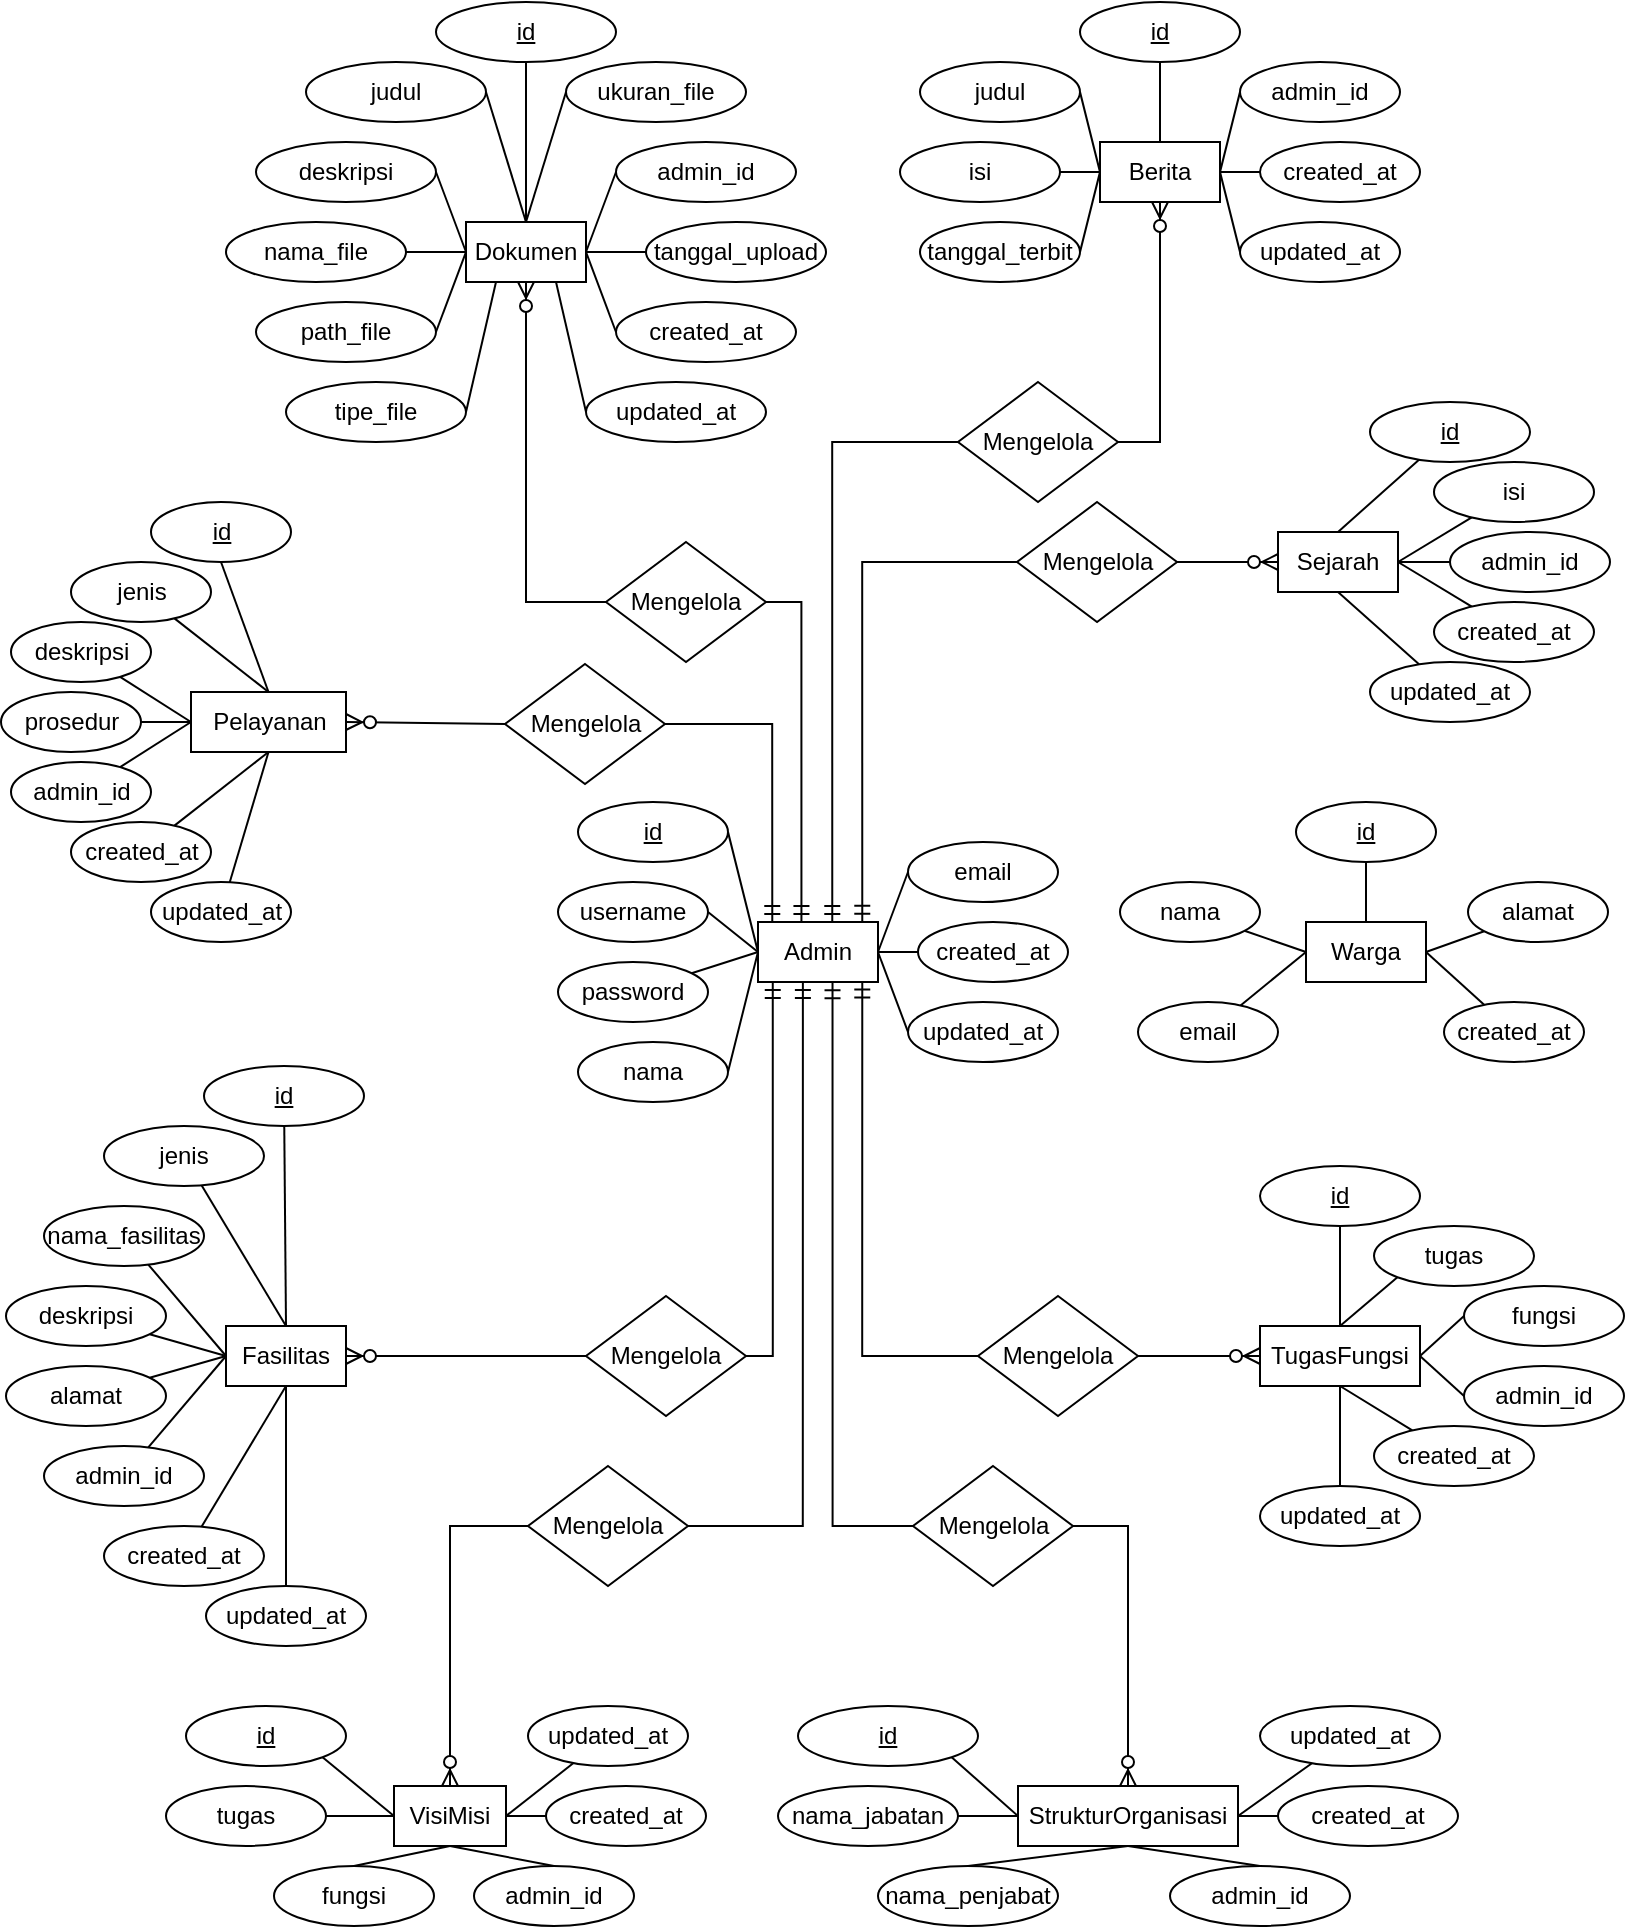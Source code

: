 <mxfile version="27.0.5">
  <diagram name="Page-1" id="Gd6AUDYWB9hMmStg1P0N">
    <mxGraphModel dx="1123" dy="920" grid="1" gridSize="10" guides="1" tooltips="1" connect="1" arrows="1" fold="1" page="1" pageScale="1" pageWidth="827" pageHeight="1169" math="0" shadow="0">
      <root>
        <mxCell id="0" />
        <mxCell id="1" parent="0" />
        <mxCell id="0zm7XcYfvjShml4HNNp9-40" style="rounded=0;orthogonalLoop=1;jettySize=auto;html=1;entryX=1;entryY=0.5;entryDx=0;entryDy=0;endArrow=none;startFill=0;exitX=0;exitY=0.5;exitDx=0;exitDy=0;movable=1;resizable=1;rotatable=1;deletable=1;editable=1;locked=0;connectable=1;" parent="1" source="0zm7XcYfvjShml4HNNp9-1" target="0zm7XcYfvjShml4HNNp9-13" edge="1">
          <mxGeometry relative="1" as="geometry">
            <mxPoint x="376" y="565" as="sourcePoint" />
          </mxGeometry>
        </mxCell>
        <mxCell id="0zm7XcYfvjShml4HNNp9-1" value="Admin" style="html=1;dashed=0;whiteSpace=wrap;movable=1;resizable=1;rotatable=1;deletable=1;editable=1;locked=0;connectable=1;" parent="1" vertex="1">
          <mxGeometry x="386" y="550" width="60" height="30" as="geometry" />
        </mxCell>
        <mxCell id="0zm7XcYfvjShml4HNNp9-47" style="rounded=0;orthogonalLoop=1;jettySize=auto;html=1;entryX=0.5;entryY=1;entryDx=0;entryDy=0;endArrow=none;startFill=0;movable=1;resizable=1;rotatable=1;deletable=1;editable=1;locked=0;connectable=1;" parent="1" source="0zm7XcYfvjShml4HNNp9-4" target="0zm7XcYfvjShml4HNNp9-26" edge="1">
          <mxGeometry relative="1" as="geometry" />
        </mxCell>
        <mxCell id="0zm7XcYfvjShml4HNNp9-48" style="rounded=0;orthogonalLoop=1;jettySize=auto;html=1;entryX=1;entryY=0.5;entryDx=0;entryDy=0;endArrow=none;startFill=0;exitX=0.5;exitY=0;exitDx=0;exitDy=0;movable=1;resizable=1;rotatable=1;deletable=1;editable=1;locked=0;connectable=1;" parent="1" source="0zm7XcYfvjShml4HNNp9-4" target="0zm7XcYfvjShml4HNNp9-27" edge="1">
          <mxGeometry relative="1" as="geometry" />
        </mxCell>
        <mxCell id="0zm7XcYfvjShml4HNNp9-49" style="rounded=0;orthogonalLoop=1;jettySize=auto;html=1;entryX=0;entryY=0.5;entryDx=0;entryDy=0;endArrow=none;startFill=0;exitX=0.5;exitY=0;exitDx=0;exitDy=0;movable=1;resizable=1;rotatable=1;deletable=1;editable=1;locked=0;connectable=1;" parent="1" source="0zm7XcYfvjShml4HNNp9-4" target="0zm7XcYfvjShml4HNNp9-35" edge="1">
          <mxGeometry relative="1" as="geometry" />
        </mxCell>
        <mxCell id="0zm7XcYfvjShml4HNNp9-4" value="Dokumen" style="html=1;dashed=0;whiteSpace=wrap;movable=1;resizable=1;rotatable=1;deletable=1;editable=1;locked=0;connectable=1;" parent="1" vertex="1">
          <mxGeometry x="240" y="200" width="60" height="30" as="geometry" />
        </mxCell>
        <mxCell id="0zm7XcYfvjShml4HNNp9-65" style="rounded=0;orthogonalLoop=1;jettySize=auto;html=1;entryX=0.5;entryY=1;entryDx=0;entryDy=0;endArrow=none;startFill=0;movable=1;resizable=1;rotatable=1;deletable=1;editable=1;locked=0;connectable=1;" parent="1" source="0zm7XcYfvjShml4HNNp9-7" target="0zm7XcYfvjShml4HNNp9-58" edge="1">
          <mxGeometry relative="1" as="geometry" />
        </mxCell>
        <mxCell id="0zm7XcYfvjShml4HNNp9-7" value="Berita" style="html=1;dashed=0;whiteSpace=wrap;movable=1;resizable=1;rotatable=1;deletable=1;editable=1;locked=0;connectable=1;" parent="1" vertex="1">
          <mxGeometry x="557" y="160" width="60" height="30" as="geometry" />
        </mxCell>
        <mxCell id="0zm7XcYfvjShml4HNNp9-8" value="Sejarah" style="html=1;dashed=0;whiteSpace=wrap;" parent="1" vertex="1">
          <mxGeometry x="646" y="355" width="60" height="30" as="geometry" />
        </mxCell>
        <mxCell id="0zm7XcYfvjShml4HNNp9-9" value="StrukturOrganisasi" style="html=1;dashed=0;whiteSpace=wrap;" parent="1" vertex="1">
          <mxGeometry x="516" y="982" width="110" height="30" as="geometry" />
        </mxCell>
        <mxCell id="0zm7XcYfvjShml4HNNp9-11" value="Fasilitas" style="html=1;dashed=0;whiteSpace=wrap;" parent="1" vertex="1">
          <mxGeometry x="120" y="752" width="60" height="30" as="geometry" />
        </mxCell>
        <mxCell id="0zm7XcYfvjShml4HNNp9-12" value="Warga" style="html=1;dashed=0;whiteSpace=wrap;" parent="1" vertex="1">
          <mxGeometry x="660" y="550" width="60" height="30" as="geometry" />
        </mxCell>
        <mxCell id="0zm7XcYfvjShml4HNNp9-13" value="id" style="ellipse;whiteSpace=wrap;html=1;align=center;fontStyle=4;movable=1;resizable=1;rotatable=1;deletable=1;editable=1;locked=0;connectable=1;" parent="1" vertex="1">
          <mxGeometry x="296" y="490" width="75" height="30" as="geometry" />
        </mxCell>
        <mxCell id="0zm7XcYfvjShml4HNNp9-41" style="rounded=0;orthogonalLoop=1;jettySize=auto;html=1;entryX=0;entryY=0.5;entryDx=0;entryDy=0;endArrow=none;startFill=0;exitX=1;exitY=0.5;exitDx=0;exitDy=0;movable=1;resizable=1;rotatable=1;deletable=1;editable=1;locked=0;connectable=1;" parent="1" source="0zm7XcYfvjShml4HNNp9-18" target="0zm7XcYfvjShml4HNNp9-1" edge="1">
          <mxGeometry relative="1" as="geometry">
            <mxPoint x="376" y="565" as="targetPoint" />
          </mxGeometry>
        </mxCell>
        <mxCell id="0zm7XcYfvjShml4HNNp9-18" value="username" style="ellipse;whiteSpace=wrap;html=1;align=center;movable=1;resizable=1;rotatable=1;deletable=1;editable=1;locked=0;connectable=1;" parent="1" vertex="1">
          <mxGeometry x="286" y="530" width="75" height="30" as="geometry" />
        </mxCell>
        <mxCell id="0zm7XcYfvjShml4HNNp9-42" style="rounded=0;orthogonalLoop=1;jettySize=auto;html=1;entryX=0;entryY=0.5;entryDx=0;entryDy=0;endArrow=none;startFill=0;movable=1;resizable=1;rotatable=1;deletable=1;editable=1;locked=0;connectable=1;" parent="1" source="0zm7XcYfvjShml4HNNp9-19" target="0zm7XcYfvjShml4HNNp9-1" edge="1">
          <mxGeometry relative="1" as="geometry">
            <mxPoint x="376" y="565" as="targetPoint" />
          </mxGeometry>
        </mxCell>
        <mxCell id="0zm7XcYfvjShml4HNNp9-19" value="password" style="ellipse;whiteSpace=wrap;html=1;align=center;movable=1;resizable=1;rotatable=1;deletable=1;editable=1;locked=0;connectable=1;" parent="1" vertex="1">
          <mxGeometry x="286" y="570" width="75" height="30" as="geometry" />
        </mxCell>
        <mxCell id="0zm7XcYfvjShml4HNNp9-43" style="rounded=0;orthogonalLoop=1;jettySize=auto;html=1;entryX=0;entryY=0.5;entryDx=0;entryDy=0;endArrow=none;startFill=0;exitX=1;exitY=0.5;exitDx=0;exitDy=0;movable=1;resizable=1;rotatable=1;deletable=1;editable=1;locked=0;connectable=1;" parent="1" source="0zm7XcYfvjShml4HNNp9-20" target="0zm7XcYfvjShml4HNNp9-1" edge="1">
          <mxGeometry relative="1" as="geometry">
            <mxPoint x="376" y="565" as="targetPoint" />
          </mxGeometry>
        </mxCell>
        <mxCell id="0zm7XcYfvjShml4HNNp9-20" value="nama" style="ellipse;whiteSpace=wrap;html=1;align=center;movable=1;resizable=1;rotatable=1;deletable=1;editable=1;locked=0;connectable=1;" parent="1" vertex="1">
          <mxGeometry x="296" y="610" width="75" height="30" as="geometry" />
        </mxCell>
        <mxCell id="0zm7XcYfvjShml4HNNp9-44" style="rounded=0;orthogonalLoop=1;jettySize=auto;html=1;entryX=1;entryY=0.5;entryDx=0;entryDy=0;endArrow=none;startFill=0;exitX=0;exitY=0.5;exitDx=0;exitDy=0;movable=1;resizable=1;rotatable=1;deletable=1;editable=1;locked=0;connectable=1;" parent="1" source="0zm7XcYfvjShml4HNNp9-21" target="0zm7XcYfvjShml4HNNp9-1" edge="1">
          <mxGeometry relative="1" as="geometry" />
        </mxCell>
        <mxCell id="0zm7XcYfvjShml4HNNp9-21" value="email" style="ellipse;whiteSpace=wrap;html=1;align=center;movable=1;resizable=1;rotatable=1;deletable=1;editable=1;locked=0;connectable=1;" parent="1" vertex="1">
          <mxGeometry x="461" y="510" width="75" height="30" as="geometry" />
        </mxCell>
        <mxCell id="0zm7XcYfvjShml4HNNp9-45" style="rounded=0;orthogonalLoop=1;jettySize=auto;html=1;entryX=1;entryY=0.5;entryDx=0;entryDy=0;endArrow=none;startFill=0;movable=1;resizable=1;rotatable=1;deletable=1;editable=1;locked=0;connectable=1;" parent="1" source="0zm7XcYfvjShml4HNNp9-22" target="0zm7XcYfvjShml4HNNp9-1" edge="1">
          <mxGeometry relative="1" as="geometry" />
        </mxCell>
        <mxCell id="0zm7XcYfvjShml4HNNp9-22" value="created_at" style="ellipse;whiteSpace=wrap;html=1;align=center;movable=1;resizable=1;rotatable=1;deletable=1;editable=1;locked=0;connectable=1;" parent="1" vertex="1">
          <mxGeometry x="466" y="550" width="75" height="30" as="geometry" />
        </mxCell>
        <mxCell id="0zm7XcYfvjShml4HNNp9-46" style="rounded=0;orthogonalLoop=1;jettySize=auto;html=1;entryX=1;entryY=0.5;entryDx=0;entryDy=0;endArrow=none;startFill=0;exitX=0;exitY=0.5;exitDx=0;exitDy=0;movable=1;resizable=1;rotatable=1;deletable=1;editable=1;locked=0;connectable=1;" parent="1" source="0zm7XcYfvjShml4HNNp9-23" target="0zm7XcYfvjShml4HNNp9-1" edge="1">
          <mxGeometry relative="1" as="geometry" />
        </mxCell>
        <mxCell id="0zm7XcYfvjShml4HNNp9-23" value="updated_at" style="ellipse;whiteSpace=wrap;html=1;align=center;movable=1;resizable=1;rotatable=1;deletable=1;editable=1;locked=0;connectable=1;" parent="1" vertex="1">
          <mxGeometry x="461" y="590" width="75" height="30" as="geometry" />
        </mxCell>
        <mxCell id="0zm7XcYfvjShml4HNNp9-26" value="id" style="ellipse;whiteSpace=wrap;html=1;align=center;fontStyle=4;movable=1;resizable=1;rotatable=1;deletable=1;editable=1;locked=0;connectable=1;" parent="1" vertex="1">
          <mxGeometry x="225" y="90" width="90" height="30" as="geometry" />
        </mxCell>
        <mxCell id="0zm7XcYfvjShml4HNNp9-27" value="judul" style="ellipse;whiteSpace=wrap;html=1;align=center;movable=1;resizable=1;rotatable=1;deletable=1;editable=1;locked=0;connectable=1;" parent="1" vertex="1">
          <mxGeometry x="160" y="120" width="90" height="30" as="geometry" />
        </mxCell>
        <mxCell id="0zm7XcYfvjShml4HNNp9-50" style="rounded=0;orthogonalLoop=1;jettySize=auto;html=1;entryX=0;entryY=0.5;entryDx=0;entryDy=0;endArrow=none;startFill=0;exitX=1;exitY=0.5;exitDx=0;exitDy=0;movable=1;resizable=1;rotatable=1;deletable=1;editable=1;locked=0;connectable=1;" parent="1" source="0zm7XcYfvjShml4HNNp9-28" target="0zm7XcYfvjShml4HNNp9-4" edge="1">
          <mxGeometry relative="1" as="geometry" />
        </mxCell>
        <mxCell id="0zm7XcYfvjShml4HNNp9-28" value="deskripsi" style="ellipse;whiteSpace=wrap;html=1;align=center;movable=1;resizable=1;rotatable=1;deletable=1;editable=1;locked=0;connectable=1;" parent="1" vertex="1">
          <mxGeometry x="135" y="160" width="90" height="30" as="geometry" />
        </mxCell>
        <mxCell id="0zm7XcYfvjShml4HNNp9-51" style="rounded=0;orthogonalLoop=1;jettySize=auto;html=1;entryX=0;entryY=0.5;entryDx=0;entryDy=0;endArrow=none;startFill=0;movable=1;resizable=1;rotatable=1;deletable=1;editable=1;locked=0;connectable=1;" parent="1" source="0zm7XcYfvjShml4HNNp9-32" target="0zm7XcYfvjShml4HNNp9-4" edge="1">
          <mxGeometry relative="1" as="geometry" />
        </mxCell>
        <mxCell id="0zm7XcYfvjShml4HNNp9-32" value="nama_file" style="ellipse;whiteSpace=wrap;html=1;align=center;movable=1;resizable=1;rotatable=1;deletable=1;editable=1;locked=0;connectable=1;" parent="1" vertex="1">
          <mxGeometry x="120" y="200" width="90" height="30" as="geometry" />
        </mxCell>
        <mxCell id="0zm7XcYfvjShml4HNNp9-52" style="rounded=0;orthogonalLoop=1;jettySize=auto;html=1;entryX=0;entryY=0.5;entryDx=0;entryDy=0;endArrow=none;startFill=0;exitX=1;exitY=0.5;exitDx=0;exitDy=0;movable=1;resizable=1;rotatable=1;deletable=1;editable=1;locked=0;connectable=1;" parent="1" source="0zm7XcYfvjShml4HNNp9-33" target="0zm7XcYfvjShml4HNNp9-4" edge="1">
          <mxGeometry relative="1" as="geometry" />
        </mxCell>
        <mxCell id="0zm7XcYfvjShml4HNNp9-33" value="path_file" style="ellipse;whiteSpace=wrap;html=1;align=center;movable=1;resizable=1;rotatable=1;deletable=1;editable=1;locked=0;connectable=1;" parent="1" vertex="1">
          <mxGeometry x="135" y="240" width="90" height="30" as="geometry" />
        </mxCell>
        <mxCell id="0zm7XcYfvjShml4HNNp9-53" style="rounded=0;orthogonalLoop=1;jettySize=auto;html=1;entryX=0.25;entryY=1;entryDx=0;entryDy=0;endArrow=none;startFill=0;exitX=1;exitY=0.5;exitDx=0;exitDy=0;movable=1;resizable=1;rotatable=1;deletable=1;editable=1;locked=0;connectable=1;" parent="1" source="0zm7XcYfvjShml4HNNp9-34" target="0zm7XcYfvjShml4HNNp9-4" edge="1">
          <mxGeometry relative="1" as="geometry" />
        </mxCell>
        <mxCell id="0zm7XcYfvjShml4HNNp9-34" value="tipe_file" style="ellipse;whiteSpace=wrap;html=1;align=center;movable=1;resizable=1;rotatable=1;deletable=1;editable=1;locked=0;connectable=1;" parent="1" vertex="1">
          <mxGeometry x="150" y="280" width="90" height="30" as="geometry" />
        </mxCell>
        <mxCell id="0zm7XcYfvjShml4HNNp9-35" value="ukuran_file" style="ellipse;whiteSpace=wrap;html=1;align=center;movable=1;resizable=1;rotatable=1;deletable=1;editable=1;locked=0;connectable=1;" parent="1" vertex="1">
          <mxGeometry x="290" y="120" width="90" height="30" as="geometry" />
        </mxCell>
        <mxCell id="0zm7XcYfvjShml4HNNp9-55" style="rounded=0;orthogonalLoop=1;jettySize=auto;html=1;entryX=1;entryY=0.5;entryDx=0;entryDy=0;endArrow=none;startFill=0;exitX=0;exitY=0.5;exitDx=0;exitDy=0;movable=1;resizable=1;rotatable=1;deletable=1;editable=1;locked=0;connectable=1;" parent="1" source="0zm7XcYfvjShml4HNNp9-36" target="0zm7XcYfvjShml4HNNp9-4" edge="1">
          <mxGeometry relative="1" as="geometry" />
        </mxCell>
        <mxCell id="0zm7XcYfvjShml4HNNp9-36" value="admin_id" style="ellipse;whiteSpace=wrap;html=1;align=center;movable=1;resizable=1;rotatable=1;deletable=1;editable=1;locked=0;connectable=1;" parent="1" vertex="1">
          <mxGeometry x="315" y="160" width="90" height="30" as="geometry" />
        </mxCell>
        <mxCell id="0zm7XcYfvjShml4HNNp9-56" style="rounded=0;orthogonalLoop=1;jettySize=auto;html=1;entryX=1;entryY=0.5;entryDx=0;entryDy=0;endArrow=none;startFill=0;movable=1;resizable=1;rotatable=1;deletable=1;editable=1;locked=0;connectable=1;" parent="1" source="0zm7XcYfvjShml4HNNp9-37" target="0zm7XcYfvjShml4HNNp9-4" edge="1">
          <mxGeometry relative="1" as="geometry" />
        </mxCell>
        <mxCell id="0zm7XcYfvjShml4HNNp9-37" value="tanggal_upload" style="ellipse;whiteSpace=wrap;html=1;align=center;movable=1;resizable=1;rotatable=1;deletable=1;editable=1;locked=0;connectable=1;" parent="1" vertex="1">
          <mxGeometry x="330" y="200" width="90" height="30" as="geometry" />
        </mxCell>
        <mxCell id="0zm7XcYfvjShml4HNNp9-57" style="rounded=0;orthogonalLoop=1;jettySize=auto;html=1;entryX=1;entryY=0.5;entryDx=0;entryDy=0;endArrow=none;startFill=0;exitX=0;exitY=0.5;exitDx=0;exitDy=0;movable=1;resizable=1;rotatable=1;deletable=1;editable=1;locked=0;connectable=1;" parent="1" source="0zm7XcYfvjShml4HNNp9-38" target="0zm7XcYfvjShml4HNNp9-4" edge="1">
          <mxGeometry relative="1" as="geometry" />
        </mxCell>
        <mxCell id="0zm7XcYfvjShml4HNNp9-38" value="created_at" style="ellipse;whiteSpace=wrap;html=1;align=center;movable=1;resizable=1;rotatable=1;deletable=1;editable=1;locked=0;connectable=1;" parent="1" vertex="1">
          <mxGeometry x="315" y="240" width="90" height="30" as="geometry" />
        </mxCell>
        <mxCell id="0zm7XcYfvjShml4HNNp9-54" style="rounded=0;orthogonalLoop=1;jettySize=auto;html=1;entryX=0.75;entryY=1;entryDx=0;entryDy=0;exitX=0;exitY=0.5;exitDx=0;exitDy=0;endArrow=none;startFill=0;movable=1;resizable=1;rotatable=1;deletable=1;editable=1;locked=0;connectable=1;" parent="1" source="0zm7XcYfvjShml4HNNp9-39" target="0zm7XcYfvjShml4HNNp9-4" edge="1">
          <mxGeometry relative="1" as="geometry" />
        </mxCell>
        <mxCell id="0zm7XcYfvjShml4HNNp9-39" value="updated_at" style="ellipse;whiteSpace=wrap;html=1;align=center;movable=1;resizable=1;rotatable=1;deletable=1;editable=1;locked=0;connectable=1;" parent="1" vertex="1">
          <mxGeometry x="300" y="280" width="90" height="30" as="geometry" />
        </mxCell>
        <mxCell id="0zm7XcYfvjShml4HNNp9-58" value="id" style="ellipse;whiteSpace=wrap;html=1;align=center;fontStyle=4;movable=1;resizable=1;rotatable=1;deletable=1;editable=1;locked=0;connectable=1;" parent="1" vertex="1">
          <mxGeometry x="547" y="90" width="80" height="30" as="geometry" />
        </mxCell>
        <mxCell id="0zm7XcYfvjShml4HNNp9-66" style="rounded=0;orthogonalLoop=1;jettySize=auto;html=1;entryX=0;entryY=0.5;entryDx=0;entryDy=0;exitX=1;exitY=0.5;exitDx=0;exitDy=0;endArrow=none;startFill=0;movable=1;resizable=1;rotatable=1;deletable=1;editable=1;locked=0;connectable=1;" parent="1" source="0zm7XcYfvjShml4HNNp9-59" target="0zm7XcYfvjShml4HNNp9-7" edge="1">
          <mxGeometry relative="1" as="geometry" />
        </mxCell>
        <mxCell id="0zm7XcYfvjShml4HNNp9-59" value="judul" style="ellipse;whiteSpace=wrap;html=1;align=center;movable=1;resizable=1;rotatable=1;deletable=1;editable=1;locked=0;connectable=1;" parent="1" vertex="1">
          <mxGeometry x="467" y="120" width="80" height="30" as="geometry" />
        </mxCell>
        <mxCell id="0zm7XcYfvjShml4HNNp9-67" style="rounded=0;orthogonalLoop=1;jettySize=auto;html=1;entryX=0;entryY=0.5;entryDx=0;entryDy=0;endArrow=none;startFill=0;movable=1;resizable=1;rotatable=1;deletable=1;editable=1;locked=0;connectable=1;" parent="1" source="0zm7XcYfvjShml4HNNp9-60" target="0zm7XcYfvjShml4HNNp9-7" edge="1">
          <mxGeometry relative="1" as="geometry" />
        </mxCell>
        <mxCell id="0zm7XcYfvjShml4HNNp9-60" value="isi" style="ellipse;whiteSpace=wrap;html=1;align=center;movable=1;resizable=1;rotatable=1;deletable=1;editable=1;locked=0;connectable=1;" parent="1" vertex="1">
          <mxGeometry x="457" y="160" width="80" height="30" as="geometry" />
        </mxCell>
        <mxCell id="0zm7XcYfvjShml4HNNp9-68" style="rounded=0;orthogonalLoop=1;jettySize=auto;html=1;entryX=0;entryY=0.5;entryDx=0;entryDy=0;endArrow=none;startFill=0;exitX=1;exitY=0.5;exitDx=0;exitDy=0;movable=1;resizable=1;rotatable=1;deletable=1;editable=1;locked=0;connectable=1;" parent="1" source="0zm7XcYfvjShml4HNNp9-61" target="0zm7XcYfvjShml4HNNp9-7" edge="1">
          <mxGeometry relative="1" as="geometry" />
        </mxCell>
        <mxCell id="0zm7XcYfvjShml4HNNp9-61" value="tanggal_terbit" style="ellipse;whiteSpace=wrap;html=1;align=center;movable=1;resizable=1;rotatable=1;deletable=1;editable=1;locked=0;connectable=1;" parent="1" vertex="1">
          <mxGeometry x="467" y="200" width="80" height="30" as="geometry" />
        </mxCell>
        <mxCell id="0zm7XcYfvjShml4HNNp9-69" style="rounded=0;orthogonalLoop=1;jettySize=auto;html=1;entryX=1;entryY=0.5;entryDx=0;entryDy=0;endArrow=none;startFill=0;exitX=0;exitY=0.5;exitDx=0;exitDy=0;movable=1;resizable=1;rotatable=1;deletable=1;editable=1;locked=0;connectable=1;" parent="1" source="0zm7XcYfvjShml4HNNp9-62" target="0zm7XcYfvjShml4HNNp9-7" edge="1">
          <mxGeometry relative="1" as="geometry" />
        </mxCell>
        <mxCell id="0zm7XcYfvjShml4HNNp9-62" value="admin_id" style="ellipse;whiteSpace=wrap;html=1;align=center;movable=1;resizable=1;rotatable=1;deletable=1;editable=1;locked=0;connectable=1;" parent="1" vertex="1">
          <mxGeometry x="627" y="120" width="80" height="30" as="geometry" />
        </mxCell>
        <mxCell id="0zm7XcYfvjShml4HNNp9-70" style="rounded=0;orthogonalLoop=1;jettySize=auto;html=1;entryX=1;entryY=0.5;entryDx=0;entryDy=0;endArrow=none;startFill=0;movable=1;resizable=1;rotatable=1;deletable=1;editable=1;locked=0;connectable=1;" parent="1" source="0zm7XcYfvjShml4HNNp9-63" target="0zm7XcYfvjShml4HNNp9-7" edge="1">
          <mxGeometry relative="1" as="geometry" />
        </mxCell>
        <mxCell id="0zm7XcYfvjShml4HNNp9-63" value="created_at" style="ellipse;whiteSpace=wrap;html=1;align=center;movable=1;resizable=1;rotatable=1;deletable=1;editable=1;locked=0;connectable=1;" parent="1" vertex="1">
          <mxGeometry x="637" y="160" width="80" height="30" as="geometry" />
        </mxCell>
        <mxCell id="0zm7XcYfvjShml4HNNp9-71" style="rounded=0;orthogonalLoop=1;jettySize=auto;html=1;entryX=1;entryY=0.5;entryDx=0;entryDy=0;endArrow=none;startFill=0;exitX=0;exitY=0.5;exitDx=0;exitDy=0;movable=1;resizable=1;rotatable=1;deletable=1;editable=1;locked=0;connectable=1;" parent="1" source="0zm7XcYfvjShml4HNNp9-64" target="0zm7XcYfvjShml4HNNp9-7" edge="1">
          <mxGeometry relative="1" as="geometry" />
        </mxCell>
        <mxCell id="0zm7XcYfvjShml4HNNp9-64" value="updated_at" style="ellipse;whiteSpace=wrap;html=1;align=center;movable=1;resizable=1;rotatable=1;deletable=1;editable=1;locked=0;connectable=1;" parent="1" vertex="1">
          <mxGeometry x="627" y="200" width="80" height="30" as="geometry" />
        </mxCell>
        <mxCell id="38ia4sdSI4WOzJJ5O3A4-18" style="rounded=0;orthogonalLoop=1;jettySize=auto;html=1;entryX=0.5;entryY=0;entryDx=0;entryDy=0;endArrow=none;startFill=0;" edge="1" parent="1" source="0zm7XcYfvjShml4HNNp9-73" target="0zm7XcYfvjShml4HNNp9-8">
          <mxGeometry relative="1" as="geometry" />
        </mxCell>
        <mxCell id="0zm7XcYfvjShml4HNNp9-73" value="id" style="ellipse;whiteSpace=wrap;html=1;align=center;fontStyle=4;" parent="1" vertex="1">
          <mxGeometry x="692" y="290" width="80" height="30" as="geometry" />
        </mxCell>
        <mxCell id="38ia4sdSI4WOzJJ5O3A4-19" style="rounded=0;orthogonalLoop=1;jettySize=auto;html=1;entryX=1;entryY=0.5;entryDx=0;entryDy=0;endArrow=none;startFill=0;" edge="1" parent="1" source="0zm7XcYfvjShml4HNNp9-75" target="0zm7XcYfvjShml4HNNp9-8">
          <mxGeometry relative="1" as="geometry" />
        </mxCell>
        <mxCell id="0zm7XcYfvjShml4HNNp9-75" value="isi" style="ellipse;whiteSpace=wrap;html=1;align=center;" parent="1" vertex="1">
          <mxGeometry x="724" y="320" width="80" height="30" as="geometry" />
        </mxCell>
        <mxCell id="0zm7XcYfvjShml4HNNp9-76" value="admin_id" style="ellipse;whiteSpace=wrap;html=1;align=center;" parent="1" vertex="1">
          <mxGeometry x="732" y="355" width="80" height="30" as="geometry" />
        </mxCell>
        <mxCell id="38ia4sdSI4WOzJJ5O3A4-21" style="rounded=0;orthogonalLoop=1;jettySize=auto;html=1;entryX=1;entryY=0.5;entryDx=0;entryDy=0;endArrow=none;startFill=0;" edge="1" parent="1" source="0zm7XcYfvjShml4HNNp9-77" target="0zm7XcYfvjShml4HNNp9-8">
          <mxGeometry relative="1" as="geometry" />
        </mxCell>
        <mxCell id="0zm7XcYfvjShml4HNNp9-77" value="created_at" style="ellipse;whiteSpace=wrap;html=1;align=center;" parent="1" vertex="1">
          <mxGeometry x="724" y="390" width="80" height="30" as="geometry" />
        </mxCell>
        <mxCell id="38ia4sdSI4WOzJJ5O3A4-22" style="rounded=0;orthogonalLoop=1;jettySize=auto;html=1;entryX=0.5;entryY=1;entryDx=0;entryDy=0;endArrow=none;startFill=0;" edge="1" parent="1" source="0zm7XcYfvjShml4HNNp9-78" target="0zm7XcYfvjShml4HNNp9-8">
          <mxGeometry relative="1" as="geometry" />
        </mxCell>
        <mxCell id="0zm7XcYfvjShml4HNNp9-78" value="updated_at" style="ellipse;whiteSpace=wrap;html=1;align=center;" parent="1" vertex="1">
          <mxGeometry x="692" y="420" width="80" height="30" as="geometry" />
        </mxCell>
        <mxCell id="0zm7XcYfvjShml4HNNp9-90" style="rounded=0;orthogonalLoop=1;jettySize=auto;html=1;entryX=0;entryY=0.5;entryDx=0;entryDy=0;endArrow=none;startFill=0;exitX=1;exitY=1;exitDx=0;exitDy=0;" parent="1" source="0zm7XcYfvjShml4HNNp9-84" target="0zm7XcYfvjShml4HNNp9-9" edge="1">
          <mxGeometry relative="1" as="geometry" />
        </mxCell>
        <mxCell id="0zm7XcYfvjShml4HNNp9-84" value="id" style="ellipse;whiteSpace=wrap;html=1;align=center;fontStyle=4;" parent="1" vertex="1">
          <mxGeometry x="406" y="942" width="90" height="30" as="geometry" />
        </mxCell>
        <mxCell id="0zm7XcYfvjShml4HNNp9-91" style="rounded=0;orthogonalLoop=1;jettySize=auto;html=1;endArrow=none;startFill=0;entryX=0;entryY=0.5;entryDx=0;entryDy=0;" parent="1" source="0zm7XcYfvjShml4HNNp9-85" target="0zm7XcYfvjShml4HNNp9-9" edge="1">
          <mxGeometry relative="1" as="geometry" />
        </mxCell>
        <mxCell id="0zm7XcYfvjShml4HNNp9-85" value="nama_jabatan" style="ellipse;whiteSpace=wrap;html=1;align=center;" parent="1" vertex="1">
          <mxGeometry x="396" y="982" width="90" height="30" as="geometry" />
        </mxCell>
        <mxCell id="0zm7XcYfvjShml4HNNp9-92" style="rounded=0;orthogonalLoop=1;jettySize=auto;html=1;entryX=0.5;entryY=1;entryDx=0;entryDy=0;endArrow=none;startFill=0;exitX=0.5;exitY=0;exitDx=0;exitDy=0;" parent="1" source="0zm7XcYfvjShml4HNNp9-86" target="0zm7XcYfvjShml4HNNp9-9" edge="1">
          <mxGeometry relative="1" as="geometry" />
        </mxCell>
        <mxCell id="0zm7XcYfvjShml4HNNp9-86" value="nama_penjabat" style="ellipse;whiteSpace=wrap;html=1;align=center;" parent="1" vertex="1">
          <mxGeometry x="446" y="1022" width="90" height="30" as="geometry" />
        </mxCell>
        <mxCell id="0zm7XcYfvjShml4HNNp9-93" style="rounded=0;orthogonalLoop=1;jettySize=auto;html=1;entryX=0.5;entryY=1;entryDx=0;entryDy=0;endArrow=none;startFill=0;exitX=0.5;exitY=0;exitDx=0;exitDy=0;" parent="1" source="0zm7XcYfvjShml4HNNp9-87" target="0zm7XcYfvjShml4HNNp9-9" edge="1">
          <mxGeometry relative="1" as="geometry" />
        </mxCell>
        <mxCell id="0zm7XcYfvjShml4HNNp9-87" value="admin_id" style="ellipse;whiteSpace=wrap;html=1;align=center;" parent="1" vertex="1">
          <mxGeometry x="592" y="1022" width="90" height="30" as="geometry" />
        </mxCell>
        <mxCell id="0zm7XcYfvjShml4HNNp9-94" style="rounded=0;orthogonalLoop=1;jettySize=auto;html=1;entryX=1;entryY=0.5;entryDx=0;entryDy=0;endArrow=none;startFill=0;" parent="1" source="0zm7XcYfvjShml4HNNp9-88" target="0zm7XcYfvjShml4HNNp9-9" edge="1">
          <mxGeometry relative="1" as="geometry" />
        </mxCell>
        <mxCell id="0zm7XcYfvjShml4HNNp9-88" value="created_at" style="ellipse;whiteSpace=wrap;html=1;align=center;" parent="1" vertex="1">
          <mxGeometry x="646" y="982" width="90" height="30" as="geometry" />
        </mxCell>
        <mxCell id="0zm7XcYfvjShml4HNNp9-95" style="rounded=0;orthogonalLoop=1;jettySize=auto;html=1;entryX=1;entryY=0.5;entryDx=0;entryDy=0;startArrow=none;startFill=0;endArrow=none;" parent="1" source="0zm7XcYfvjShml4HNNp9-89" target="0zm7XcYfvjShml4HNNp9-9" edge="1">
          <mxGeometry relative="1" as="geometry" />
        </mxCell>
        <mxCell id="0zm7XcYfvjShml4HNNp9-89" value="updated_at" style="ellipse;whiteSpace=wrap;html=1;align=center;" parent="1" vertex="1">
          <mxGeometry x="637" y="942" width="90" height="30" as="geometry" />
        </mxCell>
        <mxCell id="0zm7XcYfvjShml4HNNp9-142" style="rounded=0;orthogonalLoop=1;jettySize=auto;html=1;entryX=0.5;entryY=1;entryDx=0;entryDy=0;endArrow=none;startFill=0;" parent="1" source="0zm7XcYfvjShml4HNNp9-116" target="0zm7XcYfvjShml4HNNp9-118" edge="1">
          <mxGeometry relative="1" as="geometry" />
        </mxCell>
        <mxCell id="0zm7XcYfvjShml4HNNp9-143" style="rounded=0;orthogonalLoop=1;jettySize=auto;html=1;entryX=0;entryY=1;entryDx=0;entryDy=0;endArrow=none;startFill=0;exitX=0.5;exitY=0;exitDx=0;exitDy=0;" parent="1" source="0zm7XcYfvjShml4HNNp9-116" target="0zm7XcYfvjShml4HNNp9-120" edge="1">
          <mxGeometry relative="1" as="geometry" />
        </mxCell>
        <mxCell id="0zm7XcYfvjShml4HNNp9-116" value="TugasFungsi" style="html=1;dashed=0;whiteSpace=wrap;" parent="1" vertex="1">
          <mxGeometry x="637" y="752" width="80" height="30" as="geometry" />
        </mxCell>
        <mxCell id="0zm7XcYfvjShml4HNNp9-118" value="id" style="ellipse;whiteSpace=wrap;html=1;align=center;fontStyle=4;" parent="1" vertex="1">
          <mxGeometry x="637" y="672" width="80" height="30" as="geometry" />
        </mxCell>
        <mxCell id="0zm7XcYfvjShml4HNNp9-120" value="tugas" style="ellipse;whiteSpace=wrap;html=1;align=center;" parent="1" vertex="1">
          <mxGeometry x="694" y="702" width="80" height="30" as="geometry" />
        </mxCell>
        <mxCell id="0zm7XcYfvjShml4HNNp9-144" style="rounded=0;orthogonalLoop=1;jettySize=auto;html=1;entryX=1;entryY=0.5;entryDx=0;entryDy=0;endArrow=none;startFill=0;exitX=0;exitY=0.5;exitDx=0;exitDy=0;" parent="1" source="0zm7XcYfvjShml4HNNp9-122" target="0zm7XcYfvjShml4HNNp9-116" edge="1">
          <mxGeometry relative="1" as="geometry" />
        </mxCell>
        <mxCell id="0zm7XcYfvjShml4HNNp9-122" value="fungsi" style="ellipse;whiteSpace=wrap;html=1;align=center;" parent="1" vertex="1">
          <mxGeometry x="739" y="732" width="80" height="30" as="geometry" />
        </mxCell>
        <mxCell id="0zm7XcYfvjShml4HNNp9-145" style="rounded=0;orthogonalLoop=1;jettySize=auto;html=1;entryX=1;entryY=0.5;entryDx=0;entryDy=0;endArrow=none;startFill=0;exitX=0;exitY=0.5;exitDx=0;exitDy=0;" parent="1" source="0zm7XcYfvjShml4HNNp9-124" target="0zm7XcYfvjShml4HNNp9-116" edge="1">
          <mxGeometry relative="1" as="geometry" />
        </mxCell>
        <mxCell id="0zm7XcYfvjShml4HNNp9-124" value="admin_id" style="ellipse;whiteSpace=wrap;html=1;align=center;" parent="1" vertex="1">
          <mxGeometry x="739" y="772" width="80" height="30" as="geometry" />
        </mxCell>
        <mxCell id="0zm7XcYfvjShml4HNNp9-146" style="rounded=0;orthogonalLoop=1;jettySize=auto;html=1;entryX=0.5;entryY=1;entryDx=0;entryDy=0;endArrow=none;startFill=0;" parent="1" source="0zm7XcYfvjShml4HNNp9-126" target="0zm7XcYfvjShml4HNNp9-116" edge="1">
          <mxGeometry relative="1" as="geometry" />
        </mxCell>
        <mxCell id="0zm7XcYfvjShml4HNNp9-126" value="created_at" style="ellipse;whiteSpace=wrap;html=1;align=center;" parent="1" vertex="1">
          <mxGeometry x="694" y="802" width="80" height="30" as="geometry" />
        </mxCell>
        <mxCell id="0zm7XcYfvjShml4HNNp9-147" style="rounded=0;orthogonalLoop=1;jettySize=auto;html=1;entryX=0.5;entryY=1;entryDx=0;entryDy=0;endArrow=none;startFill=0;" parent="1" source="0zm7XcYfvjShml4HNNp9-128" target="0zm7XcYfvjShml4HNNp9-116" edge="1">
          <mxGeometry relative="1" as="geometry" />
        </mxCell>
        <mxCell id="0zm7XcYfvjShml4HNNp9-128" value="updated_at" style="ellipse;whiteSpace=wrap;html=1;align=center;" parent="1" vertex="1">
          <mxGeometry x="637" y="832" width="80" height="30" as="geometry" />
        </mxCell>
        <mxCell id="0zm7XcYfvjShml4HNNp9-129" value="VisiMisi" style="html=1;dashed=0;whiteSpace=wrap;" parent="1" vertex="1">
          <mxGeometry x="204" y="982" width="56" height="30" as="geometry" />
        </mxCell>
        <mxCell id="0zm7XcYfvjShml4HNNp9-130" style="rounded=0;orthogonalLoop=1;jettySize=auto;html=1;entryX=0;entryY=0.5;entryDx=0;entryDy=0;endArrow=none;startFill=0;exitX=1;exitY=1;exitDx=0;exitDy=0;" parent="1" source="0zm7XcYfvjShml4HNNp9-131" target="0zm7XcYfvjShml4HNNp9-129" edge="1">
          <mxGeometry relative="1" as="geometry">
            <mxPoint x="264" y="997" as="targetPoint" />
          </mxGeometry>
        </mxCell>
        <mxCell id="0zm7XcYfvjShml4HNNp9-131" value="id" style="ellipse;whiteSpace=wrap;html=1;align=center;fontStyle=4;" parent="1" vertex="1">
          <mxGeometry x="100" y="942" width="80" height="30" as="geometry" />
        </mxCell>
        <mxCell id="0zm7XcYfvjShml4HNNp9-132" style="rounded=0;orthogonalLoop=1;jettySize=auto;html=1;endArrow=none;startFill=0;entryX=0;entryY=0.5;entryDx=0;entryDy=0;" parent="1" source="0zm7XcYfvjShml4HNNp9-133" target="0zm7XcYfvjShml4HNNp9-129" edge="1">
          <mxGeometry relative="1" as="geometry">
            <mxPoint x="264" y="997" as="targetPoint" />
          </mxGeometry>
        </mxCell>
        <mxCell id="0zm7XcYfvjShml4HNNp9-133" value="tugas" style="ellipse;whiteSpace=wrap;html=1;align=center;" parent="1" vertex="1">
          <mxGeometry x="90" y="982" width="80" height="30" as="geometry" />
        </mxCell>
        <mxCell id="0zm7XcYfvjShml4HNNp9-134" style="rounded=0;orthogonalLoop=1;jettySize=auto;html=1;entryX=0.5;entryY=1;entryDx=0;entryDy=0;endArrow=none;startFill=0;exitX=0.5;exitY=0;exitDx=0;exitDy=0;" parent="1" source="0zm7XcYfvjShml4HNNp9-135" target="0zm7XcYfvjShml4HNNp9-129" edge="1">
          <mxGeometry relative="1" as="geometry" />
        </mxCell>
        <mxCell id="0zm7XcYfvjShml4HNNp9-135" value="fungsi" style="ellipse;whiteSpace=wrap;html=1;align=center;" parent="1" vertex="1">
          <mxGeometry x="144" y="1022" width="80" height="30" as="geometry" />
        </mxCell>
        <mxCell id="0zm7XcYfvjShml4HNNp9-136" style="rounded=0;orthogonalLoop=1;jettySize=auto;html=1;entryX=0.5;entryY=1;entryDx=0;entryDy=0;endArrow=none;startFill=0;exitX=0.5;exitY=0;exitDx=0;exitDy=0;" parent="1" source="0zm7XcYfvjShml4HNNp9-137" target="0zm7XcYfvjShml4HNNp9-129" edge="1">
          <mxGeometry relative="1" as="geometry" />
        </mxCell>
        <mxCell id="0zm7XcYfvjShml4HNNp9-137" value="admin_id" style="ellipse;whiteSpace=wrap;html=1;align=center;" parent="1" vertex="1">
          <mxGeometry x="244" y="1022" width="80" height="30" as="geometry" />
        </mxCell>
        <mxCell id="0zm7XcYfvjShml4HNNp9-138" style="rounded=0;orthogonalLoop=1;jettySize=auto;html=1;entryX=1;entryY=0.5;entryDx=0;entryDy=0;endArrow=none;startFill=0;" parent="1" source="0zm7XcYfvjShml4HNNp9-139" target="0zm7XcYfvjShml4HNNp9-129" edge="1">
          <mxGeometry relative="1" as="geometry" />
        </mxCell>
        <mxCell id="0zm7XcYfvjShml4HNNp9-139" value="created_at" style="ellipse;whiteSpace=wrap;html=1;align=center;" parent="1" vertex="1">
          <mxGeometry x="280" y="982" width="80" height="30" as="geometry" />
        </mxCell>
        <mxCell id="0zm7XcYfvjShml4HNNp9-140" style="rounded=0;orthogonalLoop=1;jettySize=auto;html=1;entryX=1;entryY=0.5;entryDx=0;entryDy=0;startArrow=none;startFill=0;endArrow=none;" parent="1" source="0zm7XcYfvjShml4HNNp9-141" target="0zm7XcYfvjShml4HNNp9-129" edge="1">
          <mxGeometry relative="1" as="geometry" />
        </mxCell>
        <mxCell id="0zm7XcYfvjShml4HNNp9-141" value="updated_at" style="ellipse;whiteSpace=wrap;html=1;align=center;" parent="1" vertex="1">
          <mxGeometry x="271" y="942" width="80" height="30" as="geometry" />
        </mxCell>
        <mxCell id="0zm7XcYfvjShml4HNNp9-165" style="rounded=0;orthogonalLoop=1;jettySize=auto;html=1;entryX=0.5;entryY=0;entryDx=0;entryDy=0;endArrow=none;startFill=0;" parent="1" source="0zm7XcYfvjShml4HNNp9-149" target="0zm7XcYfvjShml4HNNp9-11" edge="1">
          <mxGeometry relative="1" as="geometry" />
        </mxCell>
        <mxCell id="0zm7XcYfvjShml4HNNp9-149" value="id" style="ellipse;whiteSpace=wrap;html=1;align=center;fontStyle=4;" parent="1" vertex="1">
          <mxGeometry x="109" y="622" width="80" height="30" as="geometry" />
        </mxCell>
        <mxCell id="0zm7XcYfvjShml4HNNp9-163" style="rounded=0;orthogonalLoop=1;jettySize=auto;html=1;entryX=0;entryY=0.5;entryDx=0;entryDy=0;endArrow=none;startFill=0;" parent="1" source="0zm7XcYfvjShml4HNNp9-150" target="0zm7XcYfvjShml4HNNp9-11" edge="1">
          <mxGeometry relative="1" as="geometry" />
        </mxCell>
        <mxCell id="0zm7XcYfvjShml4HNNp9-150" value="nama_fasilitas" style="ellipse;whiteSpace=wrap;html=1;align=center;" parent="1" vertex="1">
          <mxGeometry x="29" y="692" width="80" height="30" as="geometry" />
        </mxCell>
        <mxCell id="0zm7XcYfvjShml4HNNp9-164" style="rounded=0;orthogonalLoop=1;jettySize=auto;html=1;entryX=0.5;entryY=0;entryDx=0;entryDy=0;endArrow=none;startFill=0;" parent="1" source="0zm7XcYfvjShml4HNNp9-151" target="0zm7XcYfvjShml4HNNp9-11" edge="1">
          <mxGeometry relative="1" as="geometry" />
        </mxCell>
        <mxCell id="0zm7XcYfvjShml4HNNp9-151" value="jenis" style="ellipse;whiteSpace=wrap;html=1;align=center;" parent="1" vertex="1">
          <mxGeometry x="59" y="652" width="80" height="30" as="geometry" />
        </mxCell>
        <mxCell id="0zm7XcYfvjShml4HNNp9-161" style="rounded=0;orthogonalLoop=1;jettySize=auto;html=1;entryX=0;entryY=0.5;entryDx=0;entryDy=0;endArrow=none;startFill=0;" parent="1" source="0zm7XcYfvjShml4HNNp9-153" target="0zm7XcYfvjShml4HNNp9-11" edge="1">
          <mxGeometry relative="1" as="geometry" />
        </mxCell>
        <mxCell id="0zm7XcYfvjShml4HNNp9-153" value="alamat" style="ellipse;whiteSpace=wrap;html=1;align=center;" parent="1" vertex="1">
          <mxGeometry x="10" y="772" width="80" height="30" as="geometry" />
        </mxCell>
        <mxCell id="0zm7XcYfvjShml4HNNp9-162" style="rounded=0;orthogonalLoop=1;jettySize=auto;html=1;entryX=0;entryY=0.5;entryDx=0;entryDy=0;endArrow=none;startFill=0;" parent="1" source="0zm7XcYfvjShml4HNNp9-154" target="0zm7XcYfvjShml4HNNp9-11" edge="1">
          <mxGeometry relative="1" as="geometry" />
        </mxCell>
        <mxCell id="0zm7XcYfvjShml4HNNp9-154" value="deskripsi" style="ellipse;whiteSpace=wrap;html=1;align=center;" parent="1" vertex="1">
          <mxGeometry x="10" y="732" width="80" height="30" as="geometry" />
        </mxCell>
        <mxCell id="0zm7XcYfvjShml4HNNp9-159" style="rounded=0;orthogonalLoop=1;jettySize=auto;html=1;entryX=0.5;entryY=1;entryDx=0;entryDy=0;endArrow=none;startFill=0;" parent="1" source="0zm7XcYfvjShml4HNNp9-155" target="0zm7XcYfvjShml4HNNp9-11" edge="1">
          <mxGeometry relative="1" as="geometry" />
        </mxCell>
        <mxCell id="0zm7XcYfvjShml4HNNp9-155" value="created_at" style="ellipse;whiteSpace=wrap;html=1;align=center;" parent="1" vertex="1">
          <mxGeometry x="59" y="852" width="80" height="30" as="geometry" />
        </mxCell>
        <mxCell id="0zm7XcYfvjShml4HNNp9-160" style="rounded=0;orthogonalLoop=1;jettySize=auto;html=1;entryX=0;entryY=0.5;entryDx=0;entryDy=0;endArrow=none;startFill=0;" parent="1" source="0zm7XcYfvjShml4HNNp9-156" target="0zm7XcYfvjShml4HNNp9-11" edge="1">
          <mxGeometry relative="1" as="geometry" />
        </mxCell>
        <mxCell id="0zm7XcYfvjShml4HNNp9-156" value="admin_id" style="ellipse;whiteSpace=wrap;html=1;align=center;" parent="1" vertex="1">
          <mxGeometry x="29" y="812" width="80" height="30" as="geometry" />
        </mxCell>
        <mxCell id="0zm7XcYfvjShml4HNNp9-158" style="rounded=0;orthogonalLoop=1;jettySize=auto;html=1;entryX=0.5;entryY=1;entryDx=0;entryDy=0;endArrow=none;startFill=0;" parent="1" source="0zm7XcYfvjShml4HNNp9-157" target="0zm7XcYfvjShml4HNNp9-11" edge="1">
          <mxGeometry relative="1" as="geometry" />
        </mxCell>
        <mxCell id="0zm7XcYfvjShml4HNNp9-157" value="updated_at" style="ellipse;whiteSpace=wrap;html=1;align=center;" parent="1" vertex="1">
          <mxGeometry x="110" y="882" width="80" height="30" as="geometry" />
        </mxCell>
        <mxCell id="38ia4sdSI4WOzJJ5O3A4-10" style="rounded=0;orthogonalLoop=1;jettySize=auto;html=1;entryX=0.5;entryY=1;entryDx=0;entryDy=0;endArrow=none;startFill=0;exitX=0.5;exitY=0;exitDx=0;exitDy=0;" edge="1" parent="1" source="38ia4sdSI4WOzJJ5O3A4-2" target="38ia4sdSI4WOzJJ5O3A4-3">
          <mxGeometry relative="1" as="geometry" />
        </mxCell>
        <mxCell id="38ia4sdSI4WOzJJ5O3A4-2" value="Pelayanan" style="html=1;dashed=0;whiteSpace=wrap;" vertex="1" parent="1">
          <mxGeometry x="102.5" y="435" width="77.5" height="30" as="geometry" />
        </mxCell>
        <mxCell id="38ia4sdSI4WOzJJ5O3A4-3" value="id" style="ellipse;whiteSpace=wrap;html=1;align=center;fontStyle=4;" vertex="1" parent="1">
          <mxGeometry x="82.5" y="340" width="70" height="30" as="geometry" />
        </mxCell>
        <mxCell id="38ia4sdSI4WOzJJ5O3A4-12" style="rounded=0;orthogonalLoop=1;jettySize=auto;html=1;entryX=0.5;entryY=0;entryDx=0;entryDy=0;endArrow=none;startFill=0;" edge="1" parent="1" source="38ia4sdSI4WOzJJ5O3A4-4" target="38ia4sdSI4WOzJJ5O3A4-2">
          <mxGeometry relative="1" as="geometry" />
        </mxCell>
        <mxCell id="38ia4sdSI4WOzJJ5O3A4-4" value="jenis" style="ellipse;whiteSpace=wrap;html=1;align=center;" vertex="1" parent="1">
          <mxGeometry x="42.5" y="370" width="70" height="30" as="geometry" />
        </mxCell>
        <mxCell id="38ia4sdSI4WOzJJ5O3A4-13" style="rounded=0;orthogonalLoop=1;jettySize=auto;html=1;entryX=0;entryY=0.5;entryDx=0;entryDy=0;endArrow=none;startFill=0;" edge="1" parent="1" source="38ia4sdSI4WOzJJ5O3A4-5" target="38ia4sdSI4WOzJJ5O3A4-2">
          <mxGeometry relative="1" as="geometry" />
        </mxCell>
        <mxCell id="38ia4sdSI4WOzJJ5O3A4-5" value="deskripsi" style="ellipse;whiteSpace=wrap;html=1;align=center;" vertex="1" parent="1">
          <mxGeometry x="12.5" y="400" width="70" height="30" as="geometry" />
        </mxCell>
        <mxCell id="38ia4sdSI4WOzJJ5O3A4-14" style="rounded=0;orthogonalLoop=1;jettySize=auto;html=1;entryX=0;entryY=0.5;entryDx=0;entryDy=0;endArrow=none;startFill=0;" edge="1" parent="1" source="38ia4sdSI4WOzJJ5O3A4-6" target="38ia4sdSI4WOzJJ5O3A4-2">
          <mxGeometry relative="1" as="geometry" />
        </mxCell>
        <mxCell id="38ia4sdSI4WOzJJ5O3A4-6" value="prosedur" style="ellipse;whiteSpace=wrap;html=1;align=center;" vertex="1" parent="1">
          <mxGeometry x="7.5" y="435" width="70" height="30" as="geometry" />
        </mxCell>
        <mxCell id="38ia4sdSI4WOzJJ5O3A4-15" style="rounded=0;orthogonalLoop=1;jettySize=auto;html=1;entryX=0;entryY=0.5;entryDx=0;entryDy=0;endArrow=none;startFill=0;" edge="1" parent="1" source="38ia4sdSI4WOzJJ5O3A4-7" target="38ia4sdSI4WOzJJ5O3A4-2">
          <mxGeometry relative="1" as="geometry" />
        </mxCell>
        <mxCell id="38ia4sdSI4WOzJJ5O3A4-7" value="admin_id" style="ellipse;whiteSpace=wrap;html=1;align=center;" vertex="1" parent="1">
          <mxGeometry x="12.5" y="470" width="70" height="30" as="geometry" />
        </mxCell>
        <mxCell id="38ia4sdSI4WOzJJ5O3A4-16" style="rounded=0;orthogonalLoop=1;jettySize=auto;html=1;entryX=0.5;entryY=1;entryDx=0;entryDy=0;endArrow=none;startFill=0;" edge="1" parent="1" source="38ia4sdSI4WOzJJ5O3A4-8" target="38ia4sdSI4WOzJJ5O3A4-2">
          <mxGeometry relative="1" as="geometry" />
        </mxCell>
        <mxCell id="38ia4sdSI4WOzJJ5O3A4-8" value="created_at" style="ellipse;whiteSpace=wrap;html=1;align=center;" vertex="1" parent="1">
          <mxGeometry x="42.5" y="500" width="70" height="30" as="geometry" />
        </mxCell>
        <mxCell id="38ia4sdSI4WOzJJ5O3A4-17" style="rounded=0;orthogonalLoop=1;jettySize=auto;html=1;entryX=0.5;entryY=1;entryDx=0;entryDy=0;endArrow=none;startFill=0;" edge="1" parent="1" source="38ia4sdSI4WOzJJ5O3A4-9" target="38ia4sdSI4WOzJJ5O3A4-2">
          <mxGeometry relative="1" as="geometry" />
        </mxCell>
        <mxCell id="38ia4sdSI4WOzJJ5O3A4-9" value="updated_at" style="ellipse;whiteSpace=wrap;html=1;align=center;" vertex="1" parent="1">
          <mxGeometry x="82.5" y="530" width="70" height="30" as="geometry" />
        </mxCell>
        <mxCell id="38ia4sdSI4WOzJJ5O3A4-20" style="rounded=0;orthogonalLoop=1;jettySize=auto;html=1;entryX=1;entryY=0.5;entryDx=0;entryDy=0;endArrow=none;startFill=0;" edge="1" parent="1" source="0zm7XcYfvjShml4HNNp9-76" target="0zm7XcYfvjShml4HNNp9-8">
          <mxGeometry relative="1" as="geometry" />
        </mxCell>
        <mxCell id="38ia4sdSI4WOzJJ5O3A4-23" value="Mengelola" style="shape=rhombus;html=1;dashed=0;whiteSpace=wrap;perimeter=rhombusPerimeter;" vertex="1" parent="1">
          <mxGeometry x="310" y="360" width="80" height="60" as="geometry" />
        </mxCell>
        <mxCell id="38ia4sdSI4WOzJJ5O3A4-25" value="" style="fontSize=12;html=1;endArrow=ERmandOne;rounded=0;exitX=1;exitY=0.5;exitDx=0;exitDy=0;edgeStyle=orthogonalEdgeStyle;entryX=0.362;entryY=0.001;entryDx=0;entryDy=0;entryPerimeter=0;" edge="1" parent="1" source="38ia4sdSI4WOzJJ5O3A4-23" target="0zm7XcYfvjShml4HNNp9-1">
          <mxGeometry width="100" height="100" relative="1" as="geometry">
            <mxPoint x="250" y="490" as="sourcePoint" />
            <mxPoint x="408" y="550" as="targetPoint" />
          </mxGeometry>
        </mxCell>
        <mxCell id="38ia4sdSI4WOzJJ5O3A4-26" value="" style="edgeStyle=orthogonalEdgeStyle;fontSize=12;html=1;endArrow=ERzeroToMany;endFill=1;rounded=0;entryX=0.5;entryY=1;entryDx=0;entryDy=0;exitX=0;exitY=0.5;exitDx=0;exitDy=0;" edge="1" parent="1" source="38ia4sdSI4WOzJJ5O3A4-23" target="0zm7XcYfvjShml4HNNp9-4">
          <mxGeometry width="100" height="100" relative="1" as="geometry">
            <mxPoint x="200" y="420" as="sourcePoint" />
            <mxPoint x="300" y="320" as="targetPoint" />
          </mxGeometry>
        </mxCell>
        <mxCell id="38ia4sdSI4WOzJJ5O3A4-27" value="Mengelola" style="shape=rhombus;html=1;dashed=0;whiteSpace=wrap;perimeter=rhombusPerimeter;" vertex="1" parent="1">
          <mxGeometry x="486" y="280" width="80" height="60" as="geometry" />
        </mxCell>
        <mxCell id="38ia4sdSI4WOzJJ5O3A4-28" value="" style="fontSize=12;html=1;endArrow=ERmandOne;rounded=0;entryX=0.619;entryY=0.001;entryDx=0;entryDy=0;exitX=0;exitY=0.5;exitDx=0;exitDy=0;edgeStyle=orthogonalEdgeStyle;entryPerimeter=0;" edge="1" parent="1" source="38ia4sdSI4WOzJJ5O3A4-27" target="0zm7XcYfvjShml4HNNp9-1">
          <mxGeometry width="100" height="100" relative="1" as="geometry">
            <mxPoint x="515.95" y="240" as="sourcePoint" />
            <mxPoint x="430.95" y="540" as="targetPoint" />
          </mxGeometry>
        </mxCell>
        <mxCell id="38ia4sdSI4WOzJJ5O3A4-29" value="" style="edgeStyle=orthogonalEdgeStyle;fontSize=12;html=1;endArrow=ERzeroToMany;endFill=1;rounded=0;entryX=0.5;entryY=1;entryDx=0;entryDy=0;exitX=1;exitY=0.5;exitDx=0;exitDy=0;" edge="1" parent="1" source="38ia4sdSI4WOzJJ5O3A4-27" target="0zm7XcYfvjShml4HNNp9-7">
          <mxGeometry width="100" height="100" relative="1" as="geometry">
            <mxPoint x="572" y="475" as="sourcePoint" />
            <mxPoint x="516" y="320" as="targetPoint" />
          </mxGeometry>
        </mxCell>
        <mxCell id="38ia4sdSI4WOzJJ5O3A4-30" value="Mengelola" style="shape=rhombus;html=1;dashed=0;whiteSpace=wrap;perimeter=rhombusPerimeter;" vertex="1" parent="1">
          <mxGeometry x="259.5" y="421" width="80" height="60" as="geometry" />
        </mxCell>
        <mxCell id="38ia4sdSI4WOzJJ5O3A4-31" value="" style="fontSize=12;html=1;endArrow=ERmandOne;rounded=0;entryX=0.119;entryY=0.001;entryDx=0;entryDy=0;exitX=1;exitY=0.5;exitDx=0;exitDy=0;edgeStyle=orthogonalEdgeStyle;entryPerimeter=0;" edge="1" parent="1" source="38ia4sdSI4WOzJJ5O3A4-30" target="0zm7XcYfvjShml4HNNp9-1">
          <mxGeometry width="100" height="100" relative="1" as="geometry">
            <mxPoint x="183.5" y="560" as="sourcePoint" />
            <mxPoint x="349.5" y="620" as="targetPoint" />
          </mxGeometry>
        </mxCell>
        <mxCell id="38ia4sdSI4WOzJJ5O3A4-32" value="" style="fontSize=12;html=1;endArrow=ERzeroToMany;endFill=1;rounded=0;entryX=1;entryY=0.5;entryDx=0;entryDy=0;exitX=0;exitY=0.5;exitDx=0;exitDy=0;" edge="1" parent="1" source="38ia4sdSI4WOzJJ5O3A4-30" target="38ia4sdSI4WOzJJ5O3A4-2">
          <mxGeometry width="100" height="100" relative="1" as="geometry">
            <mxPoint x="133.5" y="490" as="sourcePoint" />
            <mxPoint x="152.5" y="430" as="targetPoint" />
          </mxGeometry>
        </mxCell>
        <mxCell id="38ia4sdSI4WOzJJ5O3A4-34" value="Mengelola" style="shape=rhombus;html=1;dashed=0;whiteSpace=wrap;perimeter=rhombusPerimeter;" vertex="1" parent="1">
          <mxGeometry x="515.52" y="340" width="80" height="60" as="geometry" />
        </mxCell>
        <mxCell id="38ia4sdSI4WOzJJ5O3A4-35" value="" style="fontSize=12;html=1;endArrow=ERmandOne;rounded=0;entryX=0.869;entryY=-0.006;entryDx=0;entryDy=0;exitX=0;exitY=0.5;exitDx=0;exitDy=0;edgeStyle=orthogonalEdgeStyle;entryPerimeter=0;" edge="1" parent="1" source="38ia4sdSI4WOzJJ5O3A4-34" target="0zm7XcYfvjShml4HNNp9-1">
          <mxGeometry width="100" height="100" relative="1" as="geometry">
            <mxPoint x="545.47" y="310" as="sourcePoint" />
            <mxPoint x="460.52" y="620" as="targetPoint" />
          </mxGeometry>
        </mxCell>
        <mxCell id="38ia4sdSI4WOzJJ5O3A4-36" value="" style="fontSize=12;html=1;endArrow=ERzeroToMany;endFill=1;rounded=0;entryX=0;entryY=0.5;entryDx=0;entryDy=0;exitX=1;exitY=0.5;exitDx=0;exitDy=0;" edge="1" parent="1" source="38ia4sdSI4WOzJJ5O3A4-34" target="0zm7XcYfvjShml4HNNp9-8">
          <mxGeometry width="100" height="100" relative="1" as="geometry">
            <mxPoint x="601.52" y="545" as="sourcePoint" />
            <mxPoint x="616.52" y="260" as="targetPoint" />
          </mxGeometry>
        </mxCell>
        <mxCell id="38ia4sdSI4WOzJJ5O3A4-37" value="Mengelola" style="shape=rhombus;html=1;dashed=0;whiteSpace=wrap;perimeter=rhombusPerimeter;" vertex="1" parent="1">
          <mxGeometry x="300" y="737" width="80" height="60" as="geometry" />
        </mxCell>
        <mxCell id="38ia4sdSI4WOzJJ5O3A4-38" value="" style="fontSize=12;html=1;endArrow=ERmandOne;rounded=0;exitX=1;exitY=0.5;exitDx=0;exitDy=0;edgeStyle=orthogonalEdgeStyle;entryX=0.123;entryY=0.998;entryDx=0;entryDy=0;entryPerimeter=0;" edge="1" parent="1" source="38ia4sdSI4WOzJJ5O3A4-37" target="0zm7XcYfvjShml4HNNp9-1">
          <mxGeometry width="100" height="100" relative="1" as="geometry">
            <mxPoint x="260.5" y="995" as="sourcePoint" />
            <mxPoint x="400" y="610" as="targetPoint" />
          </mxGeometry>
        </mxCell>
        <mxCell id="38ia4sdSI4WOzJJ5O3A4-39" value="" style="fontSize=12;html=1;endArrow=ERzeroToMany;endFill=1;rounded=0;entryX=1;entryY=0.5;entryDx=0;entryDy=0;exitX=0;exitY=0.5;exitDx=0;exitDy=0;" edge="1" parent="1" source="38ia4sdSI4WOzJJ5O3A4-37" target="0zm7XcYfvjShml4HNNp9-11">
          <mxGeometry width="100" height="100" relative="1" as="geometry">
            <mxPoint x="210.5" y="737" as="sourcePoint" />
            <mxPoint x="240" y="697" as="targetPoint" />
          </mxGeometry>
        </mxCell>
        <mxCell id="38ia4sdSI4WOzJJ5O3A4-40" value="Mengelola" style="shape=rhombus;html=1;dashed=0;whiteSpace=wrap;perimeter=rhombusPerimeter;" vertex="1" parent="1">
          <mxGeometry x="271" y="822" width="80" height="60" as="geometry" />
        </mxCell>
        <mxCell id="38ia4sdSI4WOzJJ5O3A4-41" value="" style="fontSize=12;html=1;endArrow=ERmandOne;rounded=0;exitX=1;exitY=0.5;exitDx=0;exitDy=0;edgeStyle=orthogonalEdgeStyle;entryX=0.374;entryY=1.002;entryDx=0;entryDy=0;entryPerimeter=0;" edge="1" parent="1" source="38ia4sdSI4WOzJJ5O3A4-40" target="0zm7XcYfvjShml4HNNp9-1">
          <mxGeometry width="100" height="100" relative="1" as="geometry">
            <mxPoint x="279.5" y="1080" as="sourcePoint" />
            <mxPoint x="412" y="665" as="targetPoint" />
          </mxGeometry>
        </mxCell>
        <mxCell id="38ia4sdSI4WOzJJ5O3A4-42" value="" style="fontSize=12;html=1;endArrow=ERzeroToMany;endFill=1;rounded=0;entryX=0.5;entryY=0;entryDx=0;entryDy=0;exitX=0;exitY=0.5;exitDx=0;exitDy=0;edgeStyle=orthogonalEdgeStyle;" edge="1" parent="1" source="38ia4sdSI4WOzJJ5O3A4-40" target="0zm7XcYfvjShml4HNNp9-129">
          <mxGeometry width="100" height="100" relative="1" as="geometry">
            <mxPoint x="229.5" y="822" as="sourcePoint" />
            <mxPoint x="199" y="852" as="targetPoint" />
          </mxGeometry>
        </mxCell>
        <mxCell id="38ia4sdSI4WOzJJ5O3A4-43" value="Mengelola" style="shape=rhombus;html=1;dashed=0;whiteSpace=wrap;perimeter=rhombusPerimeter;" vertex="1" parent="1">
          <mxGeometry x="463.5" y="822" width="80" height="60" as="geometry" />
        </mxCell>
        <mxCell id="38ia4sdSI4WOzJJ5O3A4-44" value="" style="fontSize=12;html=1;endArrow=ERmandOne;rounded=0;exitX=0;exitY=0.5;exitDx=0;exitDy=0;edgeStyle=orthogonalEdgeStyle;entryX=0.621;entryY=1.004;entryDx=0;entryDy=0;entryPerimeter=0;" edge="1" parent="1" source="38ia4sdSI4WOzJJ5O3A4-43" target="0zm7XcYfvjShml4HNNp9-1">
          <mxGeometry width="100" height="100" relative="1" as="geometry">
            <mxPoint x="377.5" y="1010" as="sourcePoint" />
            <mxPoint x="506" y="510" as="targetPoint" />
          </mxGeometry>
        </mxCell>
        <mxCell id="38ia4sdSI4WOzJJ5O3A4-45" value="" style="fontSize=12;html=1;endArrow=ERzeroToMany;endFill=1;rounded=0;entryX=0.5;entryY=0;entryDx=0;entryDy=0;exitX=1;exitY=0.5;exitDx=0;exitDy=0;edgeStyle=orthogonalEdgeStyle;" edge="1" parent="1" source="38ia4sdSI4WOzJJ5O3A4-43" target="0zm7XcYfvjShml4HNNp9-9">
          <mxGeometry width="100" height="100" relative="1" as="geometry">
            <mxPoint x="327.5" y="752" as="sourcePoint" />
            <mxPoint x="330" y="912" as="targetPoint" />
          </mxGeometry>
        </mxCell>
        <mxCell id="38ia4sdSI4WOzJJ5O3A4-47" value="Mengelola" style="shape=rhombus;html=1;dashed=0;whiteSpace=wrap;perimeter=rhombusPerimeter;" vertex="1" parent="1">
          <mxGeometry x="496" y="737" width="80" height="60" as="geometry" />
        </mxCell>
        <mxCell id="38ia4sdSI4WOzJJ5O3A4-48" value="" style="fontSize=12;html=1;endArrow=ERmandOne;rounded=0;exitX=0;exitY=0.5;exitDx=0;exitDy=0;edgeStyle=orthogonalEdgeStyle;entryX=0.869;entryY=0.991;entryDx=0;entryDy=0;entryPerimeter=0;" edge="1" parent="1" source="38ia4sdSI4WOzJJ5O3A4-47" target="0zm7XcYfvjShml4HNNp9-1">
          <mxGeometry width="100" height="100" relative="1" as="geometry">
            <mxPoint x="411.5" y="910" as="sourcePoint" />
            <mxPoint x="457" y="480" as="targetPoint" />
          </mxGeometry>
        </mxCell>
        <mxCell id="38ia4sdSI4WOzJJ5O3A4-49" value="" style="fontSize=12;html=1;endArrow=ERzeroToMany;endFill=1;rounded=0;entryX=0;entryY=0.5;entryDx=0;entryDy=0;exitX=1;exitY=0.5;exitDx=0;exitDy=0;edgeStyle=orthogonalEdgeStyle;" edge="1" parent="1" source="38ia4sdSI4WOzJJ5O3A4-47" target="0zm7XcYfvjShml4HNNp9-116">
          <mxGeometry width="100" height="100" relative="1" as="geometry">
            <mxPoint x="361.5" y="652" as="sourcePoint" />
            <mxPoint x="605" y="882" as="targetPoint" />
          </mxGeometry>
        </mxCell>
        <mxCell id="38ia4sdSI4WOzJJ5O3A4-57" style="rounded=0;orthogonalLoop=1;jettySize=auto;html=1;entryX=0.5;entryY=0;entryDx=0;entryDy=0;endArrow=none;startFill=0;" edge="1" parent="1" source="38ia4sdSI4WOzJJ5O3A4-50" target="0zm7XcYfvjShml4HNNp9-12">
          <mxGeometry relative="1" as="geometry" />
        </mxCell>
        <mxCell id="38ia4sdSI4WOzJJ5O3A4-50" value="id" style="ellipse;whiteSpace=wrap;html=1;align=center;fontStyle=4;" vertex="1" parent="1">
          <mxGeometry x="655" y="490" width="70" height="30" as="geometry" />
        </mxCell>
        <mxCell id="38ia4sdSI4WOzJJ5O3A4-56" style="rounded=0;orthogonalLoop=1;jettySize=auto;html=1;entryX=0;entryY=0.5;entryDx=0;entryDy=0;endArrow=none;startFill=0;" edge="1" parent="1" source="38ia4sdSI4WOzJJ5O3A4-51" target="0zm7XcYfvjShml4HNNp9-12">
          <mxGeometry relative="1" as="geometry" />
        </mxCell>
        <mxCell id="38ia4sdSI4WOzJJ5O3A4-51" value="nama" style="ellipse;whiteSpace=wrap;html=1;align=center;" vertex="1" parent="1">
          <mxGeometry x="567" y="530" width="70" height="30" as="geometry" />
        </mxCell>
        <mxCell id="38ia4sdSI4WOzJJ5O3A4-55" style="rounded=0;orthogonalLoop=1;jettySize=auto;html=1;entryX=0;entryY=0.5;entryDx=0;entryDy=0;endArrow=none;startFill=0;" edge="1" parent="1" source="38ia4sdSI4WOzJJ5O3A4-52" target="0zm7XcYfvjShml4HNNp9-12">
          <mxGeometry relative="1" as="geometry" />
        </mxCell>
        <mxCell id="38ia4sdSI4WOzJJ5O3A4-52" value="email" style="ellipse;whiteSpace=wrap;html=1;align=center;" vertex="1" parent="1">
          <mxGeometry x="576" y="590" width="70" height="30" as="geometry" />
        </mxCell>
        <mxCell id="38ia4sdSI4WOzJJ5O3A4-58" style="rounded=0;orthogonalLoop=1;jettySize=auto;html=1;entryX=1;entryY=0.5;entryDx=0;entryDy=0;endArrow=none;startFill=0;" edge="1" parent="1" source="38ia4sdSI4WOzJJ5O3A4-53" target="0zm7XcYfvjShml4HNNp9-12">
          <mxGeometry relative="1" as="geometry" />
        </mxCell>
        <mxCell id="38ia4sdSI4WOzJJ5O3A4-53" value="alamat" style="ellipse;whiteSpace=wrap;html=1;align=center;" vertex="1" parent="1">
          <mxGeometry x="741" y="530" width="70" height="30" as="geometry" />
        </mxCell>
        <mxCell id="38ia4sdSI4WOzJJ5O3A4-59" style="rounded=0;orthogonalLoop=1;jettySize=auto;html=1;entryX=1;entryY=0.5;entryDx=0;entryDy=0;endArrow=none;startFill=0;" edge="1" parent="1" source="38ia4sdSI4WOzJJ5O3A4-54" target="0zm7XcYfvjShml4HNNp9-12">
          <mxGeometry relative="1" as="geometry" />
        </mxCell>
        <mxCell id="38ia4sdSI4WOzJJ5O3A4-54" value="created_at" style="ellipse;whiteSpace=wrap;html=1;align=center;" vertex="1" parent="1">
          <mxGeometry x="729" y="590" width="70" height="30" as="geometry" />
        </mxCell>
      </root>
    </mxGraphModel>
  </diagram>
</mxfile>
